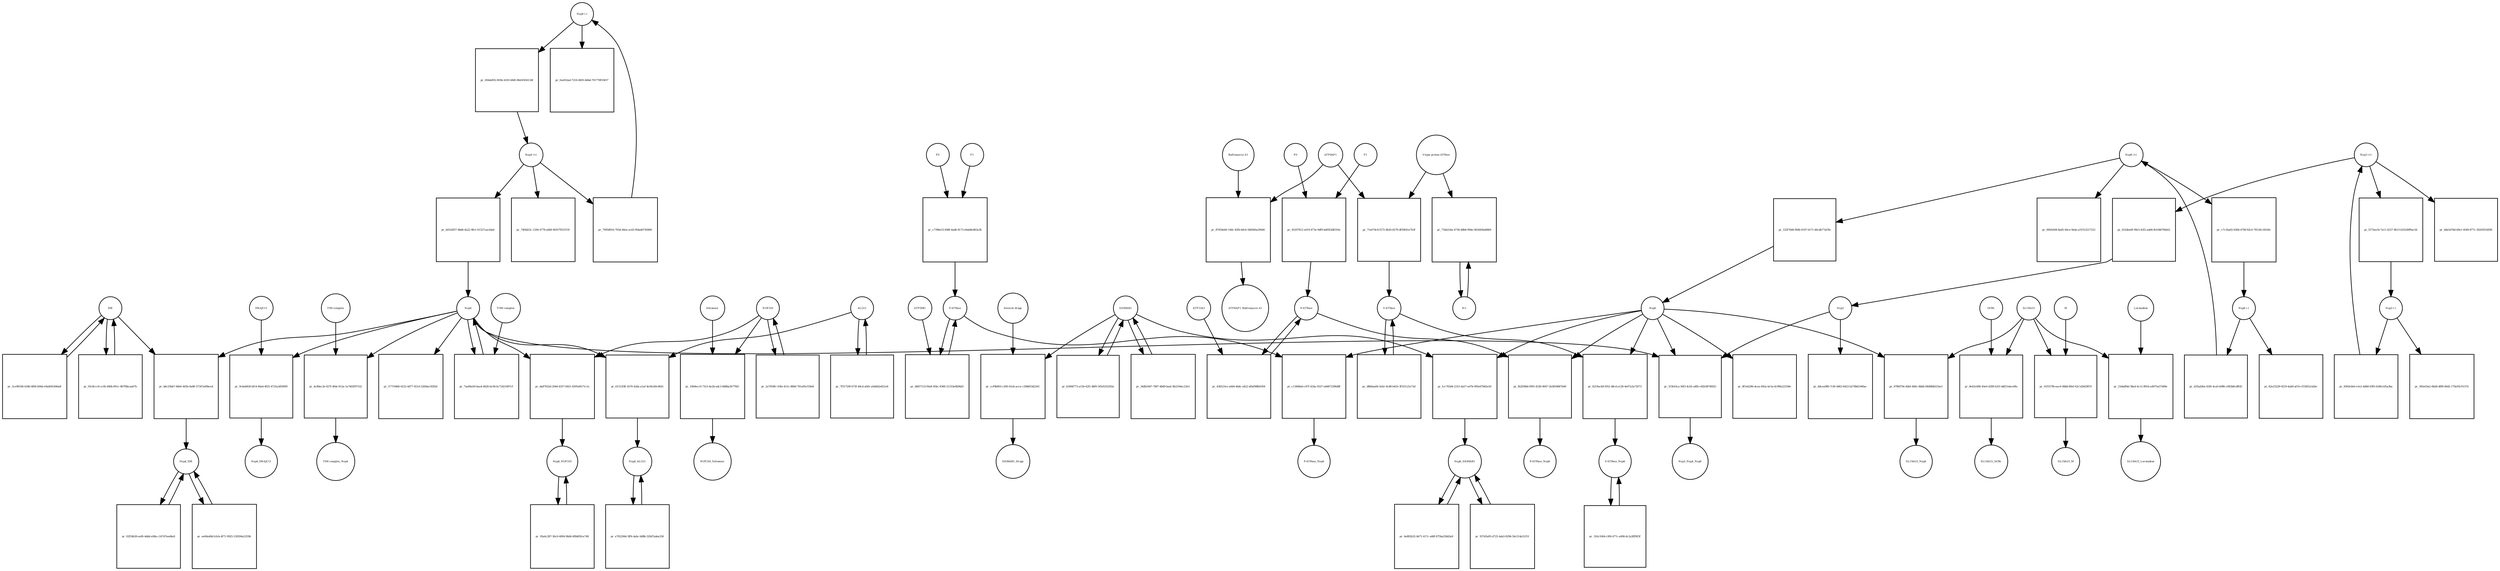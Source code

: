 strict digraph  {
"Nsp4 (-)" [annotation=urn_miriam_pubmed_32353859, bipartite=0, cls="nucleic acid feature", fontsize=4, label="Nsp4 (-)", shape=circle];
"pr_656def02-003b-4183-b9d5-86d1f456134f" [annotation="", bipartite=1, cls=process, fontsize=4, label="pr_656def02-003b-4183-b9d5-86d1f456134f", shape=square];
"Nsp4 (+)" [annotation=urn_miriam_pubmed_32353859, bipartite=0, cls="nucleic acid feature", fontsize=4, label="Nsp4 (+)", shape=circle];
"pr_b91b3f57-4bd6-4a22-9fe1-61327caa1beb" [annotation="", bipartite=1, cls=process, fontsize=4, label="pr_b91b3f57-4bd6-4a22-9fe1-61327caa1beb", shape=square];
Nsp4 [annotation="urn_miriam_ncbiprotein_BCD58761|urn_miriam_taxonomy_2697049", bipartite=0, cls=macromolecule, fontsize=4, label=Nsp4, shape=circle];
"pr_57719466-0232-4d77-921d-52fd4ec9292d" [annotation="", bipartite=1, cls=process, fontsize=4, label="pr_57719466-0232-4d77-921d-52fd4ec9292d", shape=square];
"pr_74fdd23c-1294-4778-a6b9-90357931f159" [annotation="", bipartite=1, cls=process, fontsize=4, label="pr_74fdd23c-1294-4778-a6b9-90357931f159", shape=square];
"pr_b6c25bb7-48e6-445b-9a80-57347a00bce4" [annotation="", bipartite=1, cls=process, fontsize=4, label="pr_b6c25bb7-48e6-445b-9a80-57347a00bce4", shape=square];
IDE [annotation="urn_miriam_uniprot_P14735|urn_miriam_pubmed_32353859|urn_miriam_doi_10.1210%2Fmend-4-8-1125|urn_miriam_taxonomy_10116", bipartite=0, cls=macromolecule, fontsize=4, label=IDE, shape=circle];
Nsp4_IDE [annotation="", bipartite=0, cls=complex, fontsize=4, label=Nsp4_IDE, shape=circle];
"pr_ee84a48d-b3cb-4f71-9925-539294a5259b" [annotation="", bipartite=1, cls=process, fontsize=4, label="pr_ee84a48d-b3cb-4f71-9925-539294a5259b", shape=square];
"pr_da87632d-2944-4357-b921-6595e8571c1a" [annotation="", bipartite=1, cls=process, fontsize=4, label="pr_da87632d-2944-4357-b921-6595e8571c1a", shape=square];
NUP210 [annotation="urn_miriam_uniprot_Q8TEM1|urn_miriam_pubmed_14517331", bipartite=0, cls=macromolecule, fontsize=4, label=NUP210, shape=circle];
Nsp4_NUP210 [annotation=urn_miriam_pubmed_14517331, bipartite=0, cls=complex, fontsize=4, label=Nsp4_NUP210, shape=circle];
"pr_02f54b30-eef6-4ddd-a98a-c167d7eed4e8" [annotation="", bipartite=1, cls=process, fontsize=4, label="pr_02f54b30-eef6-4ddd-a98a-c167d7eed4e8", shape=square];
"pr_9cbeb828-bf14-46a4-8f25-4725a3d50f49" [annotation="", bipartite=1, cls=process, fontsize=4, label="pr_9cbeb828-bf14-46a4-8f25-4725a3d50f49", shape=square];
DNAJC11 [annotation="urn_miriam_uniprot_Q9NVH1|urn_miriam_pubmed_32353859|urn_miriam_pubmed_25997101", bipartite=0, cls=macromolecule, fontsize=4, label=DNAJC11, shape=circle];
Nsp4_DNAJC11 [annotation="urn_miriam_pubmed_25997101|urn_miriam_pubmed_32353859", bipartite=0, cls=complex, fontsize=4, label=Nsp4_DNAJC11, shape=circle];
"pr_95a4c287-36c0-4094-9b84-6f8d65fce748" [annotation="", bipartite=1, cls=process, fontsize=4, label="pr_95a4c287-36c0-4094-9b84-6f8d65fce748", shape=square];
"pr_61512f4f-1b70-42da-a1af-4e56c60c9641" [annotation="", bipartite=1, cls=process, fontsize=4, label="pr_61512f4f-1b70-42da-a1af-4e56c60c9641", shape=square];
ALG11 [annotation="urn_miriam_uniprot_Q2TAA5|urn_miriam_pubmed_20080937", bipartite=0, cls=macromolecule, fontsize=4, label=ALG11, shape=circle];
Nsp4_ALG11 [annotation=urn_miriam_pubmed_20080937, bipartite=0, cls=complex, fontsize=4, label=Nsp4_ALG11, shape=circle];
"pr_70958916-763d-44ee-ac63-f64ad0745860" [annotation="", bipartite=1, cls=process, fontsize=4, label="pr_70958916-763d-44ee-ac63-f64ad0745860", shape=square];
"pr_fea052ad-7216-4835-b6bd-701776f55837" [annotation="", bipartite=1, cls=process, fontsize=4, label="pr_fea052ad-7216-4835-b6bd-701776f55837", shape=square];
"Nsp6 (-)" [annotation=urn_miriam_pubmed_32353859, bipartite=0, cls="nucleic acid feature", fontsize=4, label="Nsp6 (-)", shape=circle];
"pr_d33ad26a-42f6-4ca0-b086-c682b8cdffd3" [annotation="", bipartite=1, cls=process, fontsize=4, label="pr_d33ad26a-42f6-4ca0-b086-c682b8cdffd3", shape=square];
"Nsp6 (+)" [annotation=urn_miriam_pubmed_32353859, bipartite=0, cls="nucleic acid feature", fontsize=4, label="Nsp6 (+)", shape=circle];
"pr_532f7d46-fb9b-4187-b171-d6cdb77af3fe" [annotation="", bipartite=1, cls=process, fontsize=4, label="pr_532f7d46-fb9b-4187-b171-d6cdb77af3fe", shape=square];
Nsp6 [annotation="urn_miriam_taxonomy_2697049|urn_miriam_pubmed_32353859", bipartite=0, cls=macromolecule, fontsize=4, label=Nsp6, shape=circle];
"pr_8f1eb296-dcea-492a-bc5a-6c96fa22558e" [annotation="", bipartite=1, cls=process, fontsize=4, label="pr_8f1eb296-dcea-492a-bc5a-6c96fa22558e", shape=square];
"pr_845fefd4-8ed5-44ce-9eda-a107e3217223" [annotation="", bipartite=1, cls=process, fontsize=4, label="pr_845fefd4-8ed5-44ce-9eda-a107e3217223", shape=square];
"pr_c1360beb-c67f-424a-9337-eb6872396d8f" [annotation="", bipartite=1, cls=process, fontsize=4, label="pr_c1360beb-c67f-424a-9337-eb6872396d8f", shape=square];
"F-ATPase" [annotation=urn_miriam_uniprot_O75964, bipartite=0, cls=complex, fontsize=4, label="F-ATPase", shape=circle];
"F-ATPase_Nsp6" [annotation="", bipartite=0, cls=complex, fontsize=4, label="F-ATPase_Nsp6", shape=circle];
"pr_fb2f58b6-f905-433b-9047-2b3659847b49" [annotation="", bipartite=1, cls=process, fontsize=4, label="pr_fb2f58b6-f905-433b-9047-2b3659847b49", shape=square];
"P-ATPase" [annotation="", bipartite=0, cls=complex, fontsize=4, label="P-ATPase", shape=circle];
"P-ATPase_Nsp6" [annotation="", bipartite=0, cls=complex, fontsize=4, label="P-ATPase_Nsp6", shape=circle];
"pr_fcc765d4-2315-4a57-a47b-995e67b82e50" [annotation="", bipartite=1, cls=process, fontsize=4, label="pr_fcc765d4-2315-4a57-a47b-995e67b82e50", shape=square];
SIGMAR1 [annotation="urn_miriam_uniprot_Q99720|urn_miriam_doi_10.1074%2Fjbc.272.43.27107|urn_miriam_pubmed_32353859|urn_miriam_pubmed_10406945", bipartite=0, cls=macromolecule, fontsize=4, label=SIGMAR1, shape=circle];
Nsp6_SIGMAR1 [annotation=urn_miriam_pubmed_10406945, bipartite=0, cls=complex, fontsize=4, label=Nsp6_SIGMAR1, shape=circle];
"pr_937d5a95-d725-4ab3-8296-56c514a51f19" [annotation="", bipartite=1, cls=process, fontsize=4, label="pr_937d5a95-d725-4ab3-8296-56c514a51f19", shape=square];
"pr_8219acb9-f052-48cd-a128-4e07a3a72073" [annotation="", bipartite=1, cls=process, fontsize=4, label="pr_8219acb9-f052-48cd-a128-4e07a3a72073", shape=square];
"V-ATPase" [annotation=urn_miriam_uniprot_Q15904, bipartite=0, cls=complex, fontsize=4, label="V-ATPase", shape=circle];
"V-ATPase_Nsp6" [annotation=urn_miriam_uniprot_Q15904, bipartite=0, cls=complex, fontsize=4, label="V-ATPase_Nsp6", shape=circle];
"pr_c7c1ba02-656b-4790-82c0-78129c18104c" [annotation="", bipartite=1, cls=process, fontsize=4, label="pr_c7c1ba02-656b-4790-82c0-78129c18104c", shape=square];
"pr_82e23229-9219-4ab9-af10-cf33052cb2bc" [annotation="", bipartite=1, cls=process, fontsize=4, label="pr_82e23229-9219-4ab9-af10-cf33052cb2bc", shape=square];
"pr_4c86ec3e-427f-4fde-912a-1a7402f97332" [annotation="", bipartite=1, cls=process, fontsize=4, label="pr_4c86ec3e-427f-4fde-912a-1a7402f97332", shape=square];
"TIM complex" [annotation="", bipartite=0, cls=complex, fontsize=4, label="TIM complex", shape=circle];
"TIM complex_Nsp4" [annotation=urn_miriam_pubmed_32353859, bipartite=0, cls=complex, fontsize=4, label="TIM complex_Nsp4", shape=circle];
"pr_5ce96166-634b-4f84-b94d-e9a4041846a8" [annotation="", bipartite=1, cls=process, fontsize=4, label="pr_5ce96166-634b-4f84-b94d-e9a4041846a8", shape=square];
"Nsp3 (-)" [annotation=urn_miriam_pubmed_32353859, bipartite=0, cls="nucleic acid feature", fontsize=4, label="Nsp3 (-)", shape=circle];
"pr_8365e9e6-e1e2-4d8d-93f0-d18fe1d5a3ba" [annotation="", bipartite=1, cls=process, fontsize=4, label="pr_8365e9e6-e1e2-4d8d-93f0-d18fe1d5a3ba", shape=square];
"Nsp3 (+)" [annotation=urn_miriam_pubmed_32353859, bipartite=0, cls="nucleic acid feature", fontsize=4, label="Nsp3 (+)", shape=circle];
"pr_f273ea1b-7a11-4227-8613-b35249f0ac56" [annotation="", bipartite=1, cls=process, fontsize=4, label="pr_f273ea1b-7a11-4227-8613-b35249f0ac56", shape=square];
"pr_b52dee6f-09e3-42f2-add4-fb1046769e62" [annotation="", bipartite=1, cls=process, fontsize=4, label="pr_b52dee6f-09e3-42f2-add4-fb1046769e62", shape=square];
Nsp3 [annotation="urn_miriam_taxonomy_2697049|urn_miriam_pubmed_32353859", bipartite=0, cls=macromolecule, fontsize=4, label=Nsp3, shape=circle];
"pr_365e03a2-0bd4-4f80-80d2-170e93c9137d" [annotation="", bipartite=1, cls=process, fontsize=4, label="pr_365e03a2-0bd4-4f80-80d2-170e93c9137d", shape=square];
"pr_b8a5d7dd-69e1-4549-877c-30205f1fd5f6" [annotation="", bipartite=1, cls=process, fontsize=4, label="pr_b8a5d7dd-69e1-4549-877c-30205f1fd5f6", shape=square];
"pr_ddcea980-7cf6-4463-8423-b278b61940ac" [annotation="", bipartite=1, cls=process, fontsize=4, label="pr_ddcea980-7cf6-4463-8423-b278b61940ac", shape=square];
"pr_1f3b10ca-56f3-4cb5-a4fb-c82b3874fd25" [annotation="", bipartite=1, cls=process, fontsize=4, label="pr_1f3b10ca-56f3-4cb5-a4fb-c82b3874fd25", shape=square];
Nsp3_Nsp4_Nsp6 [annotation="urn_miriam_pubmed_32353859|urn_miriam_pubmed_29128390|urn_miriam_doi_10.1016%2Fj.virol.2017.07.019|urn_miriam_taxonomy_694009", bipartite=0, cls=complex, fontsize=4, label=Nsp3_Nsp4_Nsp6, shape=circle];
"pr_10b9ecc0-73c5-4e2b-adc3-8d8ba3677bf2" [annotation="", bipartite=1, cls=process, fontsize=4, label="pr_10b9ecc0-73c5-4e2b-adc3-8d8ba3677bf2", shape=square];
Selinexor [annotation=urn_miriam_pubmed_32353859, bipartite=0, cls="simple chemical", fontsize=4, label=Selinexor, shape=circle];
NUP210_Selinexor [annotation=urn_miriam_pubmed_32353859, bipartite=0, cls=complex, fontsize=4, label=NUP210_Selinexor, shape=circle];
"pr_878fd79e-8def-466c-8bbb-08d98d021be3" [annotation="", bipartite=1, cls=process, fontsize=4, label="pr_878fd79e-8def-466c-8bbb-08d98d021be3", shape=square];
SLC6A15 [annotation="urn_miriam_pubmed_32353859|urn_miriam_uniprot_Q8IY34", bipartite=0, cls=macromolecule, fontsize=4, label=SLC6A15, shape=circle];
SLC6A15_Nsp6 [annotation=urn_miriam_pubmed_32353859, bipartite=0, cls=complex, fontsize=4, label=SLC6A15_Nsp6, shape=circle];
"pr_8e43c686-45e0-4289-b31f-ddf21ebce0fa" [annotation="", bipartite=1, cls=process, fontsize=4, label="pr_8e43c686-45e0-4289-b31f-ddf21ebce0fa", shape=square];
Orf9c [annotation=urn_miriam_taxonomy_2697049, bipartite=0, cls=macromolecule, fontsize=4, label=Orf9c, shape=circle];
SLC6A15_Orf9c [annotation=urn_miriam_pubmed_32353859, bipartite=0, cls=complex, fontsize=4, label=SLC6A15_Orf9c, shape=circle];
"pr_01f337fb-eac0-48dd-80ef-63c1d3d29f10" [annotation="", bipartite=1, cls=process, fontsize=4, label="pr_01f337fb-eac0-48dd-80ef-63c1d3d29f10", shape=square];
M [annotation=urn_miriam_taxonomy_2697049, bipartite=0, cls=macromolecule, fontsize=4, label=M, shape=circle];
SLC6A15_M [annotation=urn_miriam_pubmed_32353859, bipartite=0, cls=complex, fontsize=4, label=SLC6A15_M, shape=circle];
"pr_23dadf4d-38a4-4c12-891b-a4975a57d49e" [annotation="", bipartite=1, cls=process, fontsize=4, label="pr_23dadf4d-38a4-4c12-891b-a4975a57d49e", shape=square];
Loratadine [annotation=urn_miriam_pubmed_123134323, bipartite=0, cls="simple chemical", fontsize=4, label=Loratadine, shape=circle];
SLC6A15_Loratadine [annotation="", bipartite=0, cls=complex, fontsize=4, label=SLC6A15_Loratadine, shape=circle];
ATP6AP1 [annotation="urn_miriam_uniprot_Q15904|urn_miriam_pubmed_27231034", bipartite=0, cls=macromolecule, fontsize=4, label=ATP6AP1, shape=circle];
"pr_87650eb0-19dc-45fb-b0c6-58d560a29446" [annotation="", bipartite=1, cls=process, fontsize=4, label="pr_87650eb0-19dc-45fb-b0c6-58d560a29446", shape=square];
"Bafilomycin A1" [annotation="", bipartite=0, cls="simple chemical", fontsize=4, label="Bafilomycin A1", shape=circle];
"ATP6AP1_Bafilomycin A1" [annotation="", bipartite=0, cls=complex, fontsize=4, label="ATP6AP1_Bafilomycin A1", shape=circle];
"Several drugs" [annotation="", bipartite=0, cls="simple chemical", fontsize=4, label="Several drugs", shape=circle];
"pr_ccf9b903-c200-41eb-acce-c29b853d2265" [annotation="", bipartite=1, cls=process, fontsize=4, label="pr_ccf9b903-c200-41eb-acce-c29b853d2265", shape=square];
SIGMAR1_Drugs [annotation=urn_miriam_pubmed_32353859, bipartite=0, cls=complex, fontsize=4, label=SIGMAR1_Drugs, shape=circle];
"pr_7ae84a50-bea4-4626-bc94-bc72421897cf" [annotation="", bipartite=1, cls=process, fontsize=4, label="pr_7ae84a50-bea4-4626-bc94-bc72421897cf", shape=square];
"TOM complex" [annotation="", bipartite=0, cls=complex, fontsize=4, label="TOM complex", shape=circle];
ATP13A3 [annotation=urn_miriam_uniprot_Q9H7F0, bipartite=0, cls=macromolecule, fontsize=4, label=ATP13A3, shape=circle];
"pr_436523ce-a444-4bdc-a422-d0af988d1f64" [annotation="", bipartite=1, cls=process, fontsize=4, label="pr_436523ce-a444-4bdc-a422-d0af988d1f64", shape=square];
P1 [annotation="", bipartite=0, cls=complex, fontsize=4, label=P1, shape=circle];
"pr_45207812-a010-473e-9df9-bd05f2d8310e" [annotation="", bipartite=1, cls=process, fontsize=4, label="pr_45207812-a010-473e-9df9-bd05f2d8310e", shape=square];
P0 [annotation="", bipartite=0, cls=complex, fontsize=4, label=P0, shape=circle];
"pr_2a7954fc-03fe-415c-889d-781a95cf18e8" [annotation="", bipartite=1, cls=process, fontsize=4, label="pr_2a7954fc-03fe-415c-889d-781a95cf18e8", shape=square];
"pr_05c8ccc6-ccfb-440b-901c-9b7f0bcaa67b" [annotation="", bipartite=1, cls=process, fontsize=4, label="pr_05c8ccc6-ccfb-440b-901c-9b7f0bcaa67b", shape=square];
"pr_b390d773-a15b-42f1-8bf0-5f5ef255292e" [annotation="", bipartite=1, cls=process, fontsize=4, label="pr_b390d773-a15b-42f1-8bf0-5f5ef255292e", shape=square];
"pr_34db19d7-7087-48d9-beaf-4b2194ec23e5" [annotation="", bipartite=1, cls=process, fontsize=4, label="pr_34db19d7-7087-48d9-beaf-4b2194ec23e5", shape=square];
"pr_4e892b32-b671-417c-a48f-875ba558d3a9" [annotation="", bipartite=1, cls=process, fontsize=4, label="pr_4e892b32-b671-417c-a48f-875ba558d3a9", shape=square];
"pr_e702206d-3ff4-4abc-b88b-320d7adee336" [annotation="", bipartite=1, cls=process, fontsize=4, label="pr_e702206d-3ff4-4abc-b88b-320d7adee336", shape=square];
"pr_7f51729f-673f-44cd-a0d1-a9a8d2e821e6" [annotation="", bipartite=1, cls=process, fontsize=4, label="pr_7f51729f-673f-44cd-a0d1-a9a8d2e821e6", shape=square];
"H+" [annotation="urn_miriam_obo.chebi_CHEBI%3A15378", bipartite=0, cls="simple chemical", fontsize=4, label="H+", shape=circle];
"pr_71bb224a-4736-48b8-994e-063d45bdd6b9" [annotation="", bipartite=1, cls=process, fontsize=4, label="pr_71bb224a-4736-48b8-994e-063d45bdd6b9", shape=square];
"V-type proton ATPase" [annotation="urn_miriam_obo.go_GO%3A0046611", bipartite=0, cls=complex, fontsize=4, label="V-type proton ATPase", shape=circle];
"pr_71a074c8-f272-4b20-8279-df59041e7b3f" [annotation="", bipartite=1, cls=process, fontsize=4, label="pr_71a074c8-f272-4b20-8279-df59041e7b3f", shape=square];
"pr_d8b6aa66-5eb1-4c88-b416-3f1f2121e72d" [annotation="", bipartite=1, cls=process, fontsize=4, label="pr_d8b6aa66-5eb1-4c88-b416-3f1f2121e72d", shape=square];
"pr_316c1064-c9f4-477c-a008-dc2a3fff6f3f" [annotation="", bipartite=1, cls=process, fontsize=4, label="pr_316c1064-c9f4-477c-a008-dc2a3fff6f3f", shape=square];
ATP5MG [annotation=urn_miriam_uniprot_O75964, bipartite=0, cls=macromolecule, fontsize=4, label=ATP5MG, shape=circle];
"pr_dbf57133-f6e8-45bc-8360-21333e0b94d3" [annotation="", bipartite=1, cls=process, fontsize=4, label="pr_dbf57133-f6e8-45bc-8360-21333e0b94d3", shape=square];
F1 [annotation="", bipartite=0, cls=complex, fontsize=4, label=F1, shape=circle];
"pr_c7396e53-69df-4ad6-8173-e8ab8e483a3b" [annotation="", bipartite=1, cls=process, fontsize=4, label="pr_c7396e53-69df-4ad6-8173-e8ab8e483a3b", shape=square];
F0 [annotation="", bipartite=0, cls=complex, fontsize=4, label=F0, shape=circle];
"Nsp4 (-)" -> "pr_656def02-003b-4183-b9d5-86d1f456134f"  [annotation="", interaction_type=consumption];
"Nsp4 (-)" -> "pr_fea052ad-7216-4835-b6bd-701776f55837"  [annotation="", interaction_type=consumption];
"pr_656def02-003b-4183-b9d5-86d1f456134f" -> "Nsp4 (+)"  [annotation="", interaction_type=production];
"Nsp4 (+)" -> "pr_b91b3f57-4bd6-4a22-9fe1-61327caa1beb"  [annotation="", interaction_type=consumption];
"Nsp4 (+)" -> "pr_74fdd23c-1294-4778-a6b9-90357931f159"  [annotation="", interaction_type=consumption];
"Nsp4 (+)" -> "pr_70958916-763d-44ee-ac63-f64ad0745860"  [annotation="", interaction_type=consumption];
"pr_b91b3f57-4bd6-4a22-9fe1-61327caa1beb" -> Nsp4  [annotation="", interaction_type=production];
Nsp4 -> "pr_57719466-0232-4d77-921d-52fd4ec9292d"  [annotation="", interaction_type=consumption];
Nsp4 -> "pr_b6c25bb7-48e6-445b-9a80-57347a00bce4"  [annotation="", interaction_type=consumption];
Nsp4 -> "pr_da87632d-2944-4357-b921-6595e8571c1a"  [annotation="", interaction_type=consumption];
Nsp4 -> "pr_9cbeb828-bf14-46a4-8f25-4725a3d50f49"  [annotation="", interaction_type=consumption];
Nsp4 -> "pr_61512f4f-1b70-42da-a1af-4e56c60c9641"  [annotation="", interaction_type=consumption];
Nsp4 -> "pr_4c86ec3e-427f-4fde-912a-1a7402f97332"  [annotation="", interaction_type=consumption];
Nsp4 -> "pr_1f3b10ca-56f3-4cb5-a4fb-c82b3874fd25"  [annotation="", interaction_type=consumption];
Nsp4 -> "pr_7ae84a50-bea4-4626-bc94-bc72421897cf"  [annotation="", interaction_type=consumption];
"pr_b6c25bb7-48e6-445b-9a80-57347a00bce4" -> Nsp4_IDE  [annotation="", interaction_type=production];
IDE -> "pr_b6c25bb7-48e6-445b-9a80-57347a00bce4"  [annotation="", interaction_type=consumption];
IDE -> "pr_5ce96166-634b-4f84-b94d-e9a4041846a8"  [annotation="", interaction_type=consumption];
IDE -> "pr_05c8ccc6-ccfb-440b-901c-9b7f0bcaa67b"  [annotation="", interaction_type=consumption];
Nsp4_IDE -> "pr_ee84a48d-b3cb-4f71-9925-539294a5259b"  [annotation="", interaction_type=consumption];
Nsp4_IDE -> "pr_02f54b30-eef6-4ddd-a98a-c167d7eed4e8"  [annotation="", interaction_type=consumption];
"pr_ee84a48d-b3cb-4f71-9925-539294a5259b" -> Nsp4_IDE  [annotation="", interaction_type=production];
"pr_da87632d-2944-4357-b921-6595e8571c1a" -> Nsp4_NUP210  [annotation="", interaction_type=production];
NUP210 -> "pr_da87632d-2944-4357-b921-6595e8571c1a"  [annotation="", interaction_type=consumption];
NUP210 -> "pr_10b9ecc0-73c5-4e2b-adc3-8d8ba3677bf2"  [annotation="", interaction_type=consumption];
NUP210 -> "pr_2a7954fc-03fe-415c-889d-781a95cf18e8"  [annotation="", interaction_type=consumption];
Nsp4_NUP210 -> "pr_95a4c287-36c0-4094-9b84-6f8d65fce748"  [annotation="", interaction_type=consumption];
"pr_02f54b30-eef6-4ddd-a98a-c167d7eed4e8" -> Nsp4_IDE  [annotation="", interaction_type=production];
"pr_9cbeb828-bf14-46a4-8f25-4725a3d50f49" -> Nsp4_DNAJC11  [annotation="", interaction_type=production];
DNAJC11 -> "pr_9cbeb828-bf14-46a4-8f25-4725a3d50f49"  [annotation="", interaction_type=consumption];
"pr_95a4c287-36c0-4094-9b84-6f8d65fce748" -> Nsp4_NUP210  [annotation="", interaction_type=production];
"pr_61512f4f-1b70-42da-a1af-4e56c60c9641" -> Nsp4_ALG11  [annotation="", interaction_type=production];
ALG11 -> "pr_61512f4f-1b70-42da-a1af-4e56c60c9641"  [annotation="", interaction_type=consumption];
ALG11 -> "pr_7f51729f-673f-44cd-a0d1-a9a8d2e821e6"  [annotation="", interaction_type=consumption];
Nsp4_ALG11 -> "pr_e702206d-3ff4-4abc-b88b-320d7adee336"  [annotation="", interaction_type=consumption];
"pr_70958916-763d-44ee-ac63-f64ad0745860" -> "Nsp4 (-)"  [annotation="", interaction_type=production];
"Nsp6 (-)" -> "pr_d33ad26a-42f6-4ca0-b086-c682b8cdffd3"  [annotation="", interaction_type=consumption];
"Nsp6 (-)" -> "pr_82e23229-9219-4ab9-af10-cf33052cb2bc"  [annotation="", interaction_type=consumption];
"pr_d33ad26a-42f6-4ca0-b086-c682b8cdffd3" -> "Nsp6 (+)"  [annotation="", interaction_type=production];
"Nsp6 (+)" -> "pr_532f7d46-fb9b-4187-b171-d6cdb77af3fe"  [annotation="", interaction_type=consumption];
"Nsp6 (+)" -> "pr_845fefd4-8ed5-44ce-9eda-a107e3217223"  [annotation="", interaction_type=consumption];
"Nsp6 (+)" -> "pr_c7c1ba02-656b-4790-82c0-78129c18104c"  [annotation="", interaction_type=consumption];
"pr_532f7d46-fb9b-4187-b171-d6cdb77af3fe" -> Nsp6  [annotation="", interaction_type=production];
Nsp6 -> "pr_8f1eb296-dcea-492a-bc5a-6c96fa22558e"  [annotation="", interaction_type=consumption];
Nsp6 -> "pr_c1360beb-c67f-424a-9337-eb6872396d8f"  [annotation="", interaction_type=consumption];
Nsp6 -> "pr_fb2f58b6-f905-433b-9047-2b3659847b49"  [annotation="", interaction_type=consumption];
Nsp6 -> "pr_fcc765d4-2315-4a57-a47b-995e67b82e50"  [annotation="", interaction_type=consumption];
Nsp6 -> "pr_8219acb9-f052-48cd-a128-4e07a3a72073"  [annotation="", interaction_type=consumption];
Nsp6 -> "pr_1f3b10ca-56f3-4cb5-a4fb-c82b3874fd25"  [annotation="", interaction_type=consumption];
Nsp6 -> "pr_878fd79e-8def-466c-8bbb-08d98d021be3"  [annotation="", interaction_type=consumption];
"pr_c1360beb-c67f-424a-9337-eb6872396d8f" -> "F-ATPase_Nsp6"  [annotation="", interaction_type=production];
"F-ATPase" -> "pr_c1360beb-c67f-424a-9337-eb6872396d8f"  [annotation="", interaction_type=consumption];
"F-ATPase" -> "pr_dbf57133-f6e8-45bc-8360-21333e0b94d3"  [annotation="", interaction_type=consumption];
"pr_fb2f58b6-f905-433b-9047-2b3659847b49" -> "P-ATPase_Nsp6"  [annotation="", interaction_type=production];
"P-ATPase" -> "pr_fb2f58b6-f905-433b-9047-2b3659847b49"  [annotation="", interaction_type=consumption];
"P-ATPase" -> "pr_436523ce-a444-4bdc-a422-d0af988d1f64"  [annotation="", interaction_type=consumption];
"pr_fcc765d4-2315-4a57-a47b-995e67b82e50" -> Nsp6_SIGMAR1  [annotation="", interaction_type=production];
SIGMAR1 -> "pr_fcc765d4-2315-4a57-a47b-995e67b82e50"  [annotation="", interaction_type=consumption];
SIGMAR1 -> "pr_ccf9b903-c200-41eb-acce-c29b853d2265"  [annotation="", interaction_type=consumption];
SIGMAR1 -> "pr_b390d773-a15b-42f1-8bf0-5f5ef255292e"  [annotation="", interaction_type=consumption];
SIGMAR1 -> "pr_34db19d7-7087-48d9-beaf-4b2194ec23e5"  [annotation="", interaction_type=consumption];
Nsp6_SIGMAR1 -> "pr_937d5a95-d725-4ab3-8296-56c514a51f19"  [annotation="", interaction_type=consumption];
Nsp6_SIGMAR1 -> "pr_4e892b32-b671-417c-a48f-875ba558d3a9"  [annotation="", interaction_type=consumption];
"pr_937d5a95-d725-4ab3-8296-56c514a51f19" -> Nsp6_SIGMAR1  [annotation="", interaction_type=production];
"pr_8219acb9-f052-48cd-a128-4e07a3a72073" -> "V-ATPase_Nsp6"  [annotation="", interaction_type=production];
"V-ATPase" -> "pr_8219acb9-f052-48cd-a128-4e07a3a72073"  [annotation="", interaction_type=consumption];
"V-ATPase" -> "pr_d8b6aa66-5eb1-4c88-b416-3f1f2121e72d"  [annotation="", interaction_type=consumption];
"V-ATPase_Nsp6" -> "pr_316c1064-c9f4-477c-a008-dc2a3fff6f3f"  [annotation="", interaction_type=consumption];
"pr_c7c1ba02-656b-4790-82c0-78129c18104c" -> "Nsp6 (-)"  [annotation="", interaction_type=production];
"pr_4c86ec3e-427f-4fde-912a-1a7402f97332" -> "TIM complex_Nsp4"  [annotation="", interaction_type=production];
"TIM complex" -> "pr_4c86ec3e-427f-4fde-912a-1a7402f97332"  [annotation="", interaction_type=consumption];
"pr_5ce96166-634b-4f84-b94d-e9a4041846a8" -> IDE  [annotation="", interaction_type=production];
"Nsp3 (-)" -> "pr_8365e9e6-e1e2-4d8d-93f0-d18fe1d5a3ba"  [annotation="", interaction_type=consumption];
"Nsp3 (-)" -> "pr_365e03a2-0bd4-4f80-80d2-170e93c9137d"  [annotation="", interaction_type=consumption];
"pr_8365e9e6-e1e2-4d8d-93f0-d18fe1d5a3ba" -> "Nsp3 (+)"  [annotation="", interaction_type=production];
"Nsp3 (+)" -> "pr_f273ea1b-7a11-4227-8613-b35249f0ac56"  [annotation="", interaction_type=consumption];
"Nsp3 (+)" -> "pr_b52dee6f-09e3-42f2-add4-fb1046769e62"  [annotation="", interaction_type=consumption];
"Nsp3 (+)" -> "pr_b8a5d7dd-69e1-4549-877c-30205f1fd5f6"  [annotation="", interaction_type=consumption];
"pr_f273ea1b-7a11-4227-8613-b35249f0ac56" -> "Nsp3 (-)"  [annotation="", interaction_type=production];
"pr_b52dee6f-09e3-42f2-add4-fb1046769e62" -> Nsp3  [annotation="", interaction_type=production];
Nsp3 -> "pr_ddcea980-7cf6-4463-8423-b278b61940ac"  [annotation="", interaction_type=consumption];
Nsp3 -> "pr_1f3b10ca-56f3-4cb5-a4fb-c82b3874fd25"  [annotation="", interaction_type=consumption];
"pr_1f3b10ca-56f3-4cb5-a4fb-c82b3874fd25" -> Nsp3_Nsp4_Nsp6  [annotation="", interaction_type=production];
"pr_10b9ecc0-73c5-4e2b-adc3-8d8ba3677bf2" -> NUP210_Selinexor  [annotation="", interaction_type=production];
Selinexor -> "pr_10b9ecc0-73c5-4e2b-adc3-8d8ba3677bf2"  [annotation="", interaction_type=consumption];
"pr_878fd79e-8def-466c-8bbb-08d98d021be3" -> SLC6A15_Nsp6  [annotation="", interaction_type=production];
SLC6A15 -> "pr_878fd79e-8def-466c-8bbb-08d98d021be3"  [annotation="", interaction_type=consumption];
SLC6A15 -> "pr_8e43c686-45e0-4289-b31f-ddf21ebce0fa"  [annotation="", interaction_type=consumption];
SLC6A15 -> "pr_01f337fb-eac0-48dd-80ef-63c1d3d29f10"  [annotation="", interaction_type=consumption];
SLC6A15 -> "pr_23dadf4d-38a4-4c12-891b-a4975a57d49e"  [annotation="", interaction_type=consumption];
"pr_8e43c686-45e0-4289-b31f-ddf21ebce0fa" -> SLC6A15_Orf9c  [annotation="", interaction_type=production];
Orf9c -> "pr_8e43c686-45e0-4289-b31f-ddf21ebce0fa"  [annotation="", interaction_type=consumption];
"pr_01f337fb-eac0-48dd-80ef-63c1d3d29f10" -> SLC6A15_M  [annotation="", interaction_type=production];
M -> "pr_01f337fb-eac0-48dd-80ef-63c1d3d29f10"  [annotation="", interaction_type=consumption];
"pr_23dadf4d-38a4-4c12-891b-a4975a57d49e" -> SLC6A15_Loratadine  [annotation="", interaction_type=production];
Loratadine -> "pr_23dadf4d-38a4-4c12-891b-a4975a57d49e"  [annotation="", interaction_type=consumption];
ATP6AP1 -> "pr_87650eb0-19dc-45fb-b0c6-58d560a29446"  [annotation="", interaction_type=consumption];
ATP6AP1 -> "pr_71a074c8-f272-4b20-8279-df59041e7b3f"  [annotation="", interaction_type=consumption];
"pr_87650eb0-19dc-45fb-b0c6-58d560a29446" -> "ATP6AP1_Bafilomycin A1"  [annotation="", interaction_type=production];
"Bafilomycin A1" -> "pr_87650eb0-19dc-45fb-b0c6-58d560a29446"  [annotation="", interaction_type=consumption];
"Several drugs" -> "pr_ccf9b903-c200-41eb-acce-c29b853d2265"  [annotation="", interaction_type=consumption];
"pr_ccf9b903-c200-41eb-acce-c29b853d2265" -> SIGMAR1_Drugs  [annotation="", interaction_type=production];
"pr_7ae84a50-bea4-4626-bc94-bc72421897cf" -> Nsp4  [annotation="", interaction_type=production];
"TOM complex" -> "pr_7ae84a50-bea4-4626-bc94-bc72421897cf"  [annotation="urn_miriam_pubmed_32353859|urn_miriam_taxonomy_2697049", interaction_type=stimulation];
ATP13A3 -> "pr_436523ce-a444-4bdc-a422-d0af988d1f64"  [annotation="", interaction_type=consumption];
"pr_436523ce-a444-4bdc-a422-d0af988d1f64" -> "P-ATPase"  [annotation="", interaction_type=production];
P1 -> "pr_45207812-a010-473e-9df9-bd05f2d8310e"  [annotation="", interaction_type=consumption];
"pr_45207812-a010-473e-9df9-bd05f2d8310e" -> "P-ATPase"  [annotation="", interaction_type=production];
P0 -> "pr_45207812-a010-473e-9df9-bd05f2d8310e"  [annotation="", interaction_type=consumption];
"pr_2a7954fc-03fe-415c-889d-781a95cf18e8" -> NUP210  [annotation="", interaction_type=production];
"pr_05c8ccc6-ccfb-440b-901c-9b7f0bcaa67b" -> IDE  [annotation="", interaction_type=production];
"pr_b390d773-a15b-42f1-8bf0-5f5ef255292e" -> SIGMAR1  [annotation="", interaction_type=production];
"pr_34db19d7-7087-48d9-beaf-4b2194ec23e5" -> SIGMAR1  [annotation="", interaction_type=production];
"pr_4e892b32-b671-417c-a48f-875ba558d3a9" -> Nsp6_SIGMAR1  [annotation="", interaction_type=production];
"pr_e702206d-3ff4-4abc-b88b-320d7adee336" -> Nsp4_ALG11  [annotation="", interaction_type=production];
"pr_7f51729f-673f-44cd-a0d1-a9a8d2e821e6" -> ALG11  [annotation="", interaction_type=production];
"H+" -> "pr_71bb224a-4736-48b8-994e-063d45bdd6b9"  [annotation="", interaction_type=consumption];
"pr_71bb224a-4736-48b8-994e-063d45bdd6b9" -> "H+"  [annotation="", interaction_type=production];
"V-type proton ATPase" -> "pr_71bb224a-4736-48b8-994e-063d45bdd6b9"  [annotation=urn_miriam_pubmed_22335796, interaction_type=catalysis];
"V-type proton ATPase" -> "pr_71a074c8-f272-4b20-8279-df59041e7b3f"  [annotation="", interaction_type=consumption];
"pr_71a074c8-f272-4b20-8279-df59041e7b3f" -> "V-ATPase"  [annotation="", interaction_type=production];
"pr_d8b6aa66-5eb1-4c88-b416-3f1f2121e72d" -> "V-ATPase"  [annotation="", interaction_type=production];
"pr_316c1064-c9f4-477c-a008-dc2a3fff6f3f" -> "V-ATPase_Nsp6"  [annotation="", interaction_type=production];
ATP5MG -> "pr_dbf57133-f6e8-45bc-8360-21333e0b94d3"  [annotation="", interaction_type=consumption];
"pr_dbf57133-f6e8-45bc-8360-21333e0b94d3" -> "F-ATPase"  [annotation="", interaction_type=production];
F1 -> "pr_c7396e53-69df-4ad6-8173-e8ab8e483a3b"  [annotation="", interaction_type=consumption];
"pr_c7396e53-69df-4ad6-8173-e8ab8e483a3b" -> "F-ATPase"  [annotation="", interaction_type=production];
F0 -> "pr_c7396e53-69df-4ad6-8173-e8ab8e483a3b"  [annotation="", interaction_type=consumption];
}
